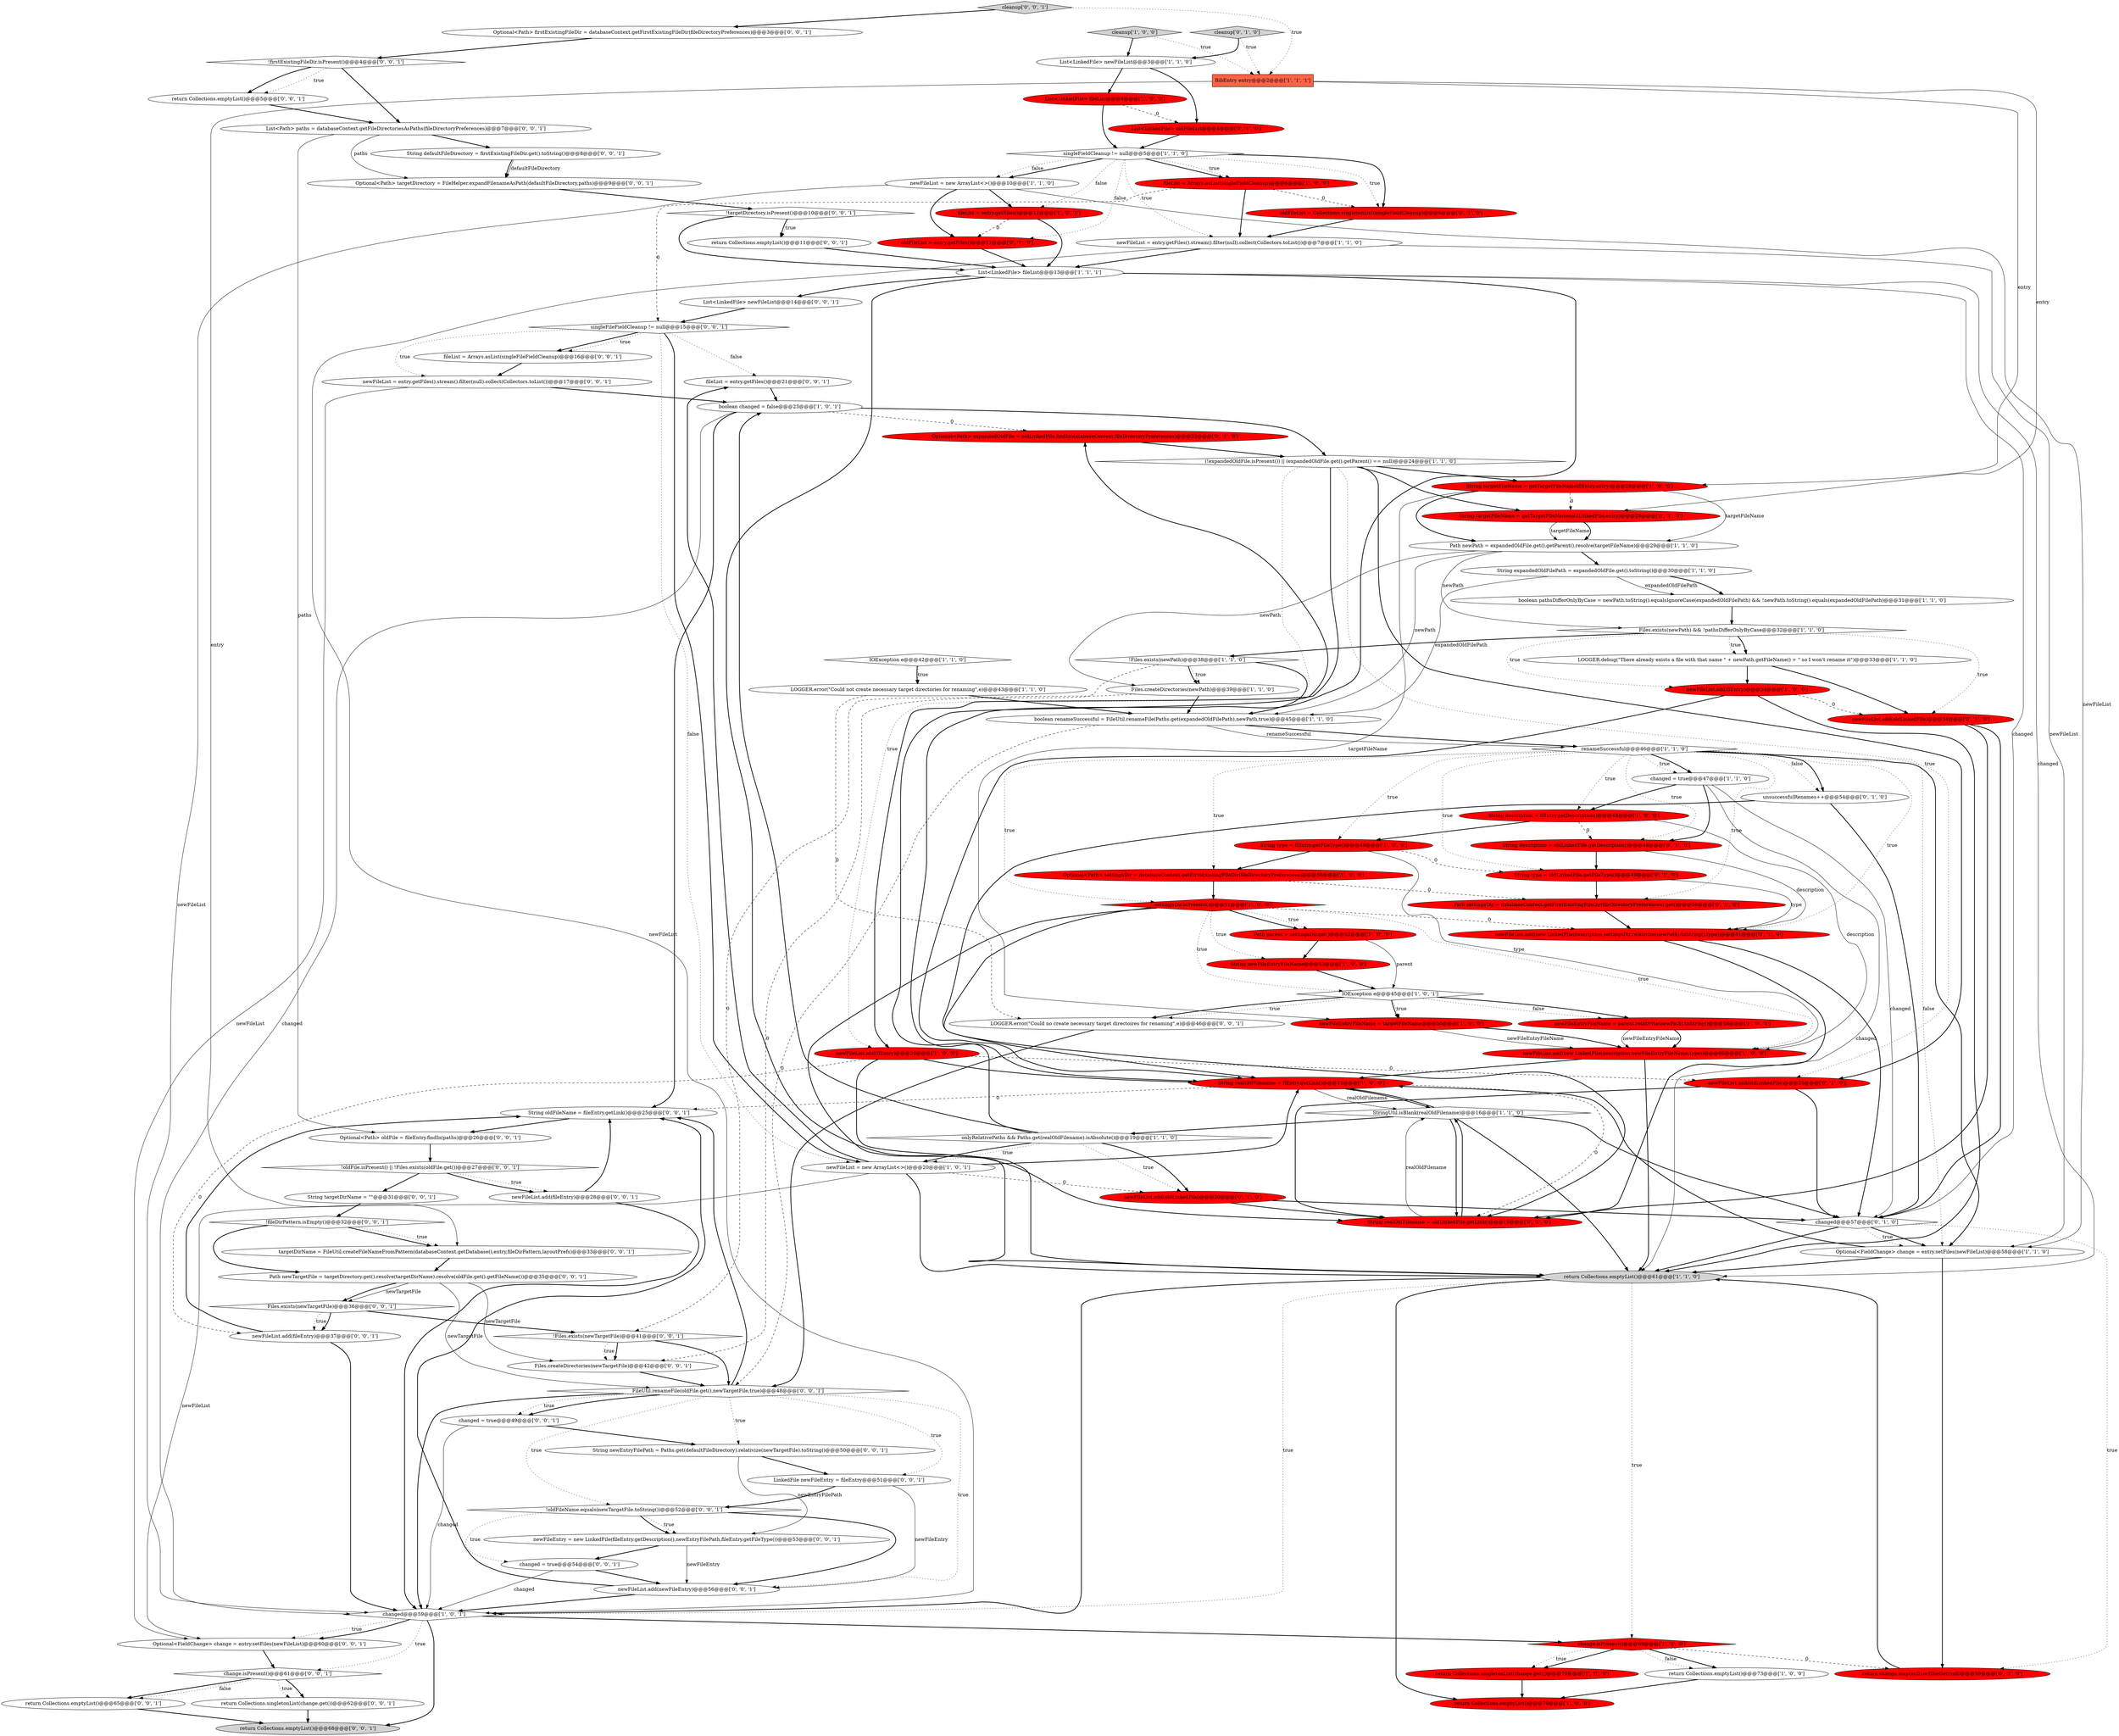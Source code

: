 digraph {
95 [style = filled, label = "Optional<Path> targetDirectory = FileHelper.expandFilenameAsPath(defaultFileDirectory,paths)@@@9@@@['0', '0', '1']", fillcolor = white, shape = ellipse image = "AAA0AAABBB3BBB"];
86 [style = filled, label = "!oldFileName.equals(newTargetFile.toString())@@@52@@@['0', '0', '1']", fillcolor = white, shape = diamond image = "AAA0AAABBB3BBB"];
40 [style = filled, label = "newFileEntryFileName = parent.relativize(newPath).toString()@@@58@@@['1', '0', '0']", fillcolor = red, shape = ellipse image = "AAA1AAABBB1BBB"];
83 [style = filled, label = "FileUtil.renameFile(oldFile.get(),newTargetFile,true)@@@48@@@['0', '0', '1']", fillcolor = white, shape = diamond image = "AAA0AAABBB3BBB"];
29 [style = filled, label = "boolean renameSuccessful = FileUtil.renameFile(Paths.get(expandedOldFilePath),newPath,true)@@@45@@@['1', '1', '0']", fillcolor = white, shape = ellipse image = "AAA0AAABBB1BBB"];
30 [style = filled, label = "LOGGER.error(\"Could not create necessary target directories for renaming\",e)@@@43@@@['1', '1', '0']", fillcolor = white, shape = ellipse image = "AAA0AAABBB1BBB"];
3 [style = filled, label = "Optional<FieldChange> change = entry.setFiles(newFileList)@@@58@@@['1', '1', '0']", fillcolor = white, shape = ellipse image = "AAA0AAABBB1BBB"];
11 [style = filled, label = "String targetFileName = getTargetFileName(flEntry,entry)@@@28@@@['1', '0', '0']", fillcolor = red, shape = ellipse image = "AAA1AAABBB1BBB"];
55 [style = filled, label = "Optional<Path> expandedOldFile = oldLinkedFile.findIn(databaseContext,fileDirectoryPreferences)@@@23@@@['0', '1', '0']", fillcolor = red, shape = ellipse image = "AAA1AAABBB2BBB"];
57 [style = filled, label = "oldFileList = entry.getFiles()@@@11@@@['0', '1', '0']", fillcolor = red, shape = ellipse image = "AAA1AAABBB2BBB"];
79 [style = filled, label = "Files.createDirectories(newTargetFile)@@@42@@@['0', '0', '1']", fillcolor = white, shape = ellipse image = "AAA0AAABBB3BBB"];
51 [style = filled, label = "String type = oldLinkedFile.getFileType()@@@49@@@['0', '1', '0']", fillcolor = red, shape = ellipse image = "AAA1AAABBB2BBB"];
60 [style = filled, label = "newFileList.add(oldLinkedFile)@@@34@@@['0', '1', '0']", fillcolor = red, shape = ellipse image = "AAA1AAABBB2BBB"];
97 [style = filled, label = "Path newTargetFile = targetDirectory.get().resolve(targetDirName).resolve(oldFile.get().getFileName())@@@35@@@['0', '0', '1']", fillcolor = white, shape = ellipse image = "AAA0AAABBB3BBB"];
6 [style = filled, label = "newFileEntryFileName = targetFileName@@@55@@@['1', '0', '0']", fillcolor = red, shape = ellipse image = "AAA1AAABBB1BBB"];
94 [style = filled, label = "singleFileFieldCleanup != null@@@15@@@['0', '0', '1']", fillcolor = white, shape = diamond image = "AAA0AAABBB3BBB"];
42 [style = filled, label = "boolean pathsDifferOnlyByCase = newPath.toString().equalsIgnoreCase(expandedOldFilePath) && !newPath.toString().equals(expandedOldFilePath)@@@31@@@['1', '1', '0']", fillcolor = white, shape = ellipse image = "AAA0AAABBB1BBB"];
5 [style = filled, label = "!Files.exists(newPath)@@@38@@@['1', '1', '0']", fillcolor = white, shape = diamond image = "AAA0AAABBB1BBB"];
17 [style = filled, label = "boolean changed = false@@@23@@@['1', '0', '1']", fillcolor = white, shape = ellipse image = "AAA0AAABBB1BBB"];
92 [style = filled, label = "newFileList.add(fileEntry)@@@37@@@['0', '0', '1']", fillcolor = white, shape = ellipse image = "AAA0AAABBB3BBB"];
84 [style = filled, label = "changed = true@@@49@@@['0', '0', '1']", fillcolor = white, shape = ellipse image = "AAA0AAABBB3BBB"];
63 [style = filled, label = "oldFileList = Collections.singletonList(singleFieldCleanup)@@@6@@@['0', '1', '0']", fillcolor = red, shape = ellipse image = "AAA1AAABBB2BBB"];
93 [style = filled, label = "fileList = entry.getFiles()@@@21@@@['0', '0', '1']", fillcolor = white, shape = ellipse image = "AAA0AAABBB3BBB"];
74 [style = filled, label = "!oldFile.isPresent() || !Files.exists(oldFile.get())@@@27@@@['0', '0', '1']", fillcolor = white, shape = diamond image = "AAA0AAABBB3BBB"];
46 [style = filled, label = "singleFieldCleanup != null@@@5@@@['1', '1', '0']", fillcolor = white, shape = diamond image = "AAA0AAABBB1BBB"];
34 [style = filled, label = "List<LinkedFile> newFileList@@@3@@@['1', '1', '0']", fillcolor = white, shape = ellipse image = "AAA0AAABBB1BBB"];
38 [style = filled, label = "cleanup['1', '0', '0']", fillcolor = lightgray, shape = diamond image = "AAA0AAABBB1BBB"];
36 [style = filled, label = "IOException e@@@42@@@['1', '1', '0']", fillcolor = white, shape = diamond image = "AAA0AAABBB1BBB"];
41 [style = filled, label = "(!expandedOldFile.isPresent()) || (expandedOldFile.get().getParent() == null)@@@24@@@['1', '1', '0']", fillcolor = white, shape = diamond image = "AAA0AAABBB1BBB"];
26 [style = filled, label = "return Collections.emptyList()@@@61@@@['1', '1', '0']", fillcolor = lightgray, shape = ellipse image = "AAA0AAABBB1BBB"];
85 [style = filled, label = "return Collections.emptyList()@@@5@@@['0', '0', '1']", fillcolor = white, shape = ellipse image = "AAA0AAABBB3BBB"];
90 [style = filled, label = "!targetDirectory.isPresent()@@@10@@@['0', '0', '1']", fillcolor = white, shape = diamond image = "AAA0AAABBB3BBB"];
23 [style = filled, label = "Files.exists(newPath) && !pathsDifferOnlyByCase@@@32@@@['1', '1', '0']", fillcolor = white, shape = diamond image = "AAA0AAABBB1BBB"];
64 [style = filled, label = "cleanup['0', '1', '0']", fillcolor = lightgray, shape = diamond image = "AAA0AAABBB2BBB"];
65 [style = filled, label = "String defaultFileDirectory = firstExistingFileDir.get().toString()@@@8@@@['0', '0', '1']", fillcolor = white, shape = ellipse image = "AAA0AAABBB3BBB"];
77 [style = filled, label = "cleanup['0', '0', '1']", fillcolor = lightgray, shape = diamond image = "AAA0AAABBB3BBB"];
18 [style = filled, label = "String newFileEntryFileName@@@53@@@['1', '0', '0']", fillcolor = red, shape = ellipse image = "AAA1AAABBB1BBB"];
99 [style = filled, label = "LOGGER.error(\"Could no create necessary target directoires for renaming\",e)@@@46@@@['0', '0', '1']", fillcolor = white, shape = ellipse image = "AAA0AAABBB3BBB"];
80 [style = filled, label = "newFileList.add(fileEntry)@@@28@@@['0', '0', '1']", fillcolor = white, shape = ellipse image = "AAA0AAABBB3BBB"];
56 [style = filled, label = "String targetFileName = getTargetFileName(oldLinkedFile,entry)@@@28@@@['0', '1', '0']", fillcolor = red, shape = ellipse image = "AAA1AAABBB2BBB"];
7 [style = filled, label = "onlyRelativePaths && Paths.get(realOldFilename).isAbsolute()@@@19@@@['1', '1', '0']", fillcolor = white, shape = diamond image = "AAA0AAABBB1BBB"];
68 [style = filled, label = "String newEntryFilePath = Paths.get(defaultFileDirectory).relativize(newTargetFile).toString()@@@50@@@['0', '0', '1']", fillcolor = white, shape = ellipse image = "AAA0AAABBB3BBB"];
15 [style = filled, label = "List<LinkedFile> fileList@@@4@@@['1', '0', '0']", fillcolor = red, shape = ellipse image = "AAA1AAABBB1BBB"];
89 [style = filled, label = "!firstExistingFileDir.isPresent()@@@4@@@['0', '0', '1']", fillcolor = white, shape = diamond image = "AAA0AAABBB3BBB"];
61 [style = filled, label = "newFileList.add(oldLinkedFile)@@@20@@@['0', '1', '0']", fillcolor = red, shape = ellipse image = "AAA1AAABBB2BBB"];
35 [style = filled, label = "newFileList = entry.getFiles().stream().filter(null).collect(Collectors.toList())@@@7@@@['1', '1', '0']", fillcolor = white, shape = ellipse image = "AAA0AAABBB1BBB"];
45 [style = filled, label = "StringUtil.isBlank(realOldFilename)@@@16@@@['1', '1', '0']", fillcolor = white, shape = diamond image = "AAA0AAABBB1BBB"];
43 [style = filled, label = "changed = true@@@47@@@['1', '1', '0']", fillcolor = white, shape = ellipse image = "AAA0AAABBB1BBB"];
58 [style = filled, label = "Path settingsDir = databaseContext.getFirstExistingFileDir(fileDirectoryPreferences).get()@@@50@@@['0', '1', '0']", fillcolor = red, shape = ellipse image = "AAA1AAABBB2BBB"];
71 [style = filled, label = "List<LinkedFile> newFileList@@@14@@@['0', '0', '1']", fillcolor = white, shape = ellipse image = "AAA0AAABBB3BBB"];
27 [style = filled, label = "List<LinkedFile> fileList@@@13@@@['1', '1', '1']", fillcolor = white, shape = ellipse image = "AAA0AAABBB1BBB"];
50 [style = filled, label = "newFileList.add(oldLinkedFile)@@@25@@@['0', '1', '0']", fillcolor = red, shape = ellipse image = "AAA1AAABBB2BBB"];
2 [style = filled, label = "Optional<Path> settingsDir = databaseContext.getFirstExistingFileDir(fileDirectoryPreferences)@@@50@@@['1', '0', '0']", fillcolor = red, shape = ellipse image = "AAA1AAABBB1BBB"];
14 [style = filled, label = "BibEntry entry@@@2@@@['1', '1', '1']", fillcolor = tomato, shape = box image = "AAA0AAABBB1BBB"];
31 [style = filled, label = "IOException e@@@45@@@['1', '0', '1']", fillcolor = white, shape = diamond image = "AAA0AAABBB1BBB"];
87 [style = filled, label = "String targetDirName = \"\"@@@31@@@['0', '0', '1']", fillcolor = white, shape = ellipse image = "AAA0AAABBB3BBB"];
59 [style = filled, label = "return change.map(null).orElseGet(null)@@@59@@@['0', '1', '0']", fillcolor = red, shape = ellipse image = "AAA1AAABBB2BBB"];
33 [style = filled, label = "return Collections.singletonList(change.get())@@@70@@@['1', '0', '0']", fillcolor = red, shape = ellipse image = "AAA1AAABBB1BBB"];
21 [style = filled, label = "newFileList.add(new LinkedFile(description,newFileEntryFileName,type))@@@60@@@['1', '0', '0']", fillcolor = red, shape = ellipse image = "AAA1AAABBB1BBB"];
4 [style = filled, label = "newFileList.add(flEntry)@@@25@@@['1', '0', '0']", fillcolor = red, shape = ellipse image = "AAA1AAABBB1BBB"];
100 [style = filled, label = "changed = true@@@54@@@['0', '0', '1']", fillcolor = white, shape = ellipse image = "AAA0AAABBB3BBB"];
81 [style = filled, label = "Files.exists(newTargetFile)@@@36@@@['0', '0', '1']", fillcolor = white, shape = diamond image = "AAA0AAABBB3BBB"];
78 [style = filled, label = "!Files.exists(newTargetFile)@@@41@@@['0', '0', '1']", fillcolor = white, shape = diamond image = "AAA0AAABBB3BBB"];
28 [style = filled, label = "LOGGER.debug(\"There already exists a file with that name \" + newPath.getFileName() + \" so I won't rename it\")@@@33@@@['1', '1', '0']", fillcolor = white, shape = ellipse image = "AAA0AAABBB1BBB"];
22 [style = filled, label = "Path parent = settingsDir.get()@@@52@@@['1', '0', '0']", fillcolor = red, shape = ellipse image = "AAA1AAABBB1BBB"];
13 [style = filled, label = "fileList = entry.getFiles()@@@11@@@['1', '0', '0']", fillcolor = red, shape = ellipse image = "AAA1AAABBB1BBB"];
16 [style = filled, label = "newFileList = new ArrayList<>()@@@20@@@['1', '0', '1']", fillcolor = white, shape = ellipse image = "AAA0AAABBB1BBB"];
48 [style = filled, label = "List<LinkedFile> oldFileList@@@4@@@['0', '1', '0']", fillcolor = red, shape = ellipse image = "AAA1AAABBB2BBB"];
49 [style = filled, label = "String description = oldLinkedFile.getDescription()@@@48@@@['0', '1', '0']", fillcolor = red, shape = ellipse image = "AAA1AAABBB2BBB"];
37 [style = filled, label = "return Collections.emptyList()@@@73@@@['1', '0', '0']", fillcolor = white, shape = ellipse image = "AAA0AAABBB1BBB"];
9 [style = filled, label = "String description = flEntry.getDescription()@@@48@@@['1', '0', '0']", fillcolor = red, shape = ellipse image = "AAA1AAABBB1BBB"];
0 [style = filled, label = "changed@@@59@@@['1', '0', '1']", fillcolor = white, shape = diamond image = "AAA0AAABBB1BBB"];
67 [style = filled, label = "!fileDirPattern.isEmpty()@@@32@@@['0', '0', '1']", fillcolor = white, shape = diamond image = "AAA0AAABBB3BBB"];
82 [style = filled, label = "return Collections.emptyList()@@@65@@@['0', '0', '1']", fillcolor = white, shape = ellipse image = "AAA0AAABBB3BBB"];
104 [style = filled, label = "return Collections.emptyList()@@@11@@@['0', '0', '1']", fillcolor = white, shape = ellipse image = "AAA0AAABBB3BBB"];
69 [style = filled, label = "List<Path> paths = databaseContext.getFileDirectoriesAsPaths(fileDirectoryPreferences)@@@7@@@['0', '0', '1']", fillcolor = white, shape = ellipse image = "AAA0AAABBB3BBB"];
76 [style = filled, label = "newFileList.add(newFileEntry)@@@56@@@['0', '0', '1']", fillcolor = white, shape = ellipse image = "AAA0AAABBB3BBB"];
102 [style = filled, label = "LinkedFile newFileEntry = fileEntry@@@51@@@['0', '0', '1']", fillcolor = white, shape = ellipse image = "AAA0AAABBB3BBB"];
54 [style = filled, label = "changed@@@57@@@['0', '1', '0']", fillcolor = white, shape = diamond image = "AAA0AAABBB2BBB"];
75 [style = filled, label = "return Collections.emptyList()@@@68@@@['0', '0', '1']", fillcolor = lightgray, shape = ellipse image = "AAA0AAABBB3BBB"];
25 [style = filled, label = "change.isPresent()@@@69@@@['1', '0', '0']", fillcolor = red, shape = diamond image = "AAA1AAABBB1BBB"];
47 [style = filled, label = "String type = flEntry.getFileType()@@@49@@@['1', '0', '0']", fillcolor = red, shape = ellipse image = "AAA1AAABBB1BBB"];
39 [style = filled, label = "newFileList = new ArrayList<>()@@@10@@@['1', '1', '0']", fillcolor = white, shape = ellipse image = "AAA0AAABBB1BBB"];
12 [style = filled, label = "String expandedOldFilePath = expandedOldFile.get().toString()@@@30@@@['1', '1', '0']", fillcolor = white, shape = ellipse image = "AAA0AAABBB1BBB"];
73 [style = filled, label = "return Collections.singletonList(change.get())@@@62@@@['0', '0', '1']", fillcolor = white, shape = ellipse image = "AAA0AAABBB3BBB"];
32 [style = filled, label = "Files.createDirectories(newPath)@@@39@@@['1', '1', '0']", fillcolor = white, shape = ellipse image = "AAA0AAABBB1BBB"];
88 [style = filled, label = "newFileList = entry.getFiles().stream().filter(null).collect(Collectors.toList())@@@17@@@['0', '0', '1']", fillcolor = white, shape = ellipse image = "AAA0AAABBB3BBB"];
101 [style = filled, label = "targetDirName = FileUtil.createFileNameFromPattern(databaseContext.getDatabase(),entry,fileDirPattern,layoutPrefs)@@@33@@@['0', '0', '1']", fillcolor = white, shape = ellipse image = "AAA0AAABBB3BBB"];
96 [style = filled, label = "Optional<Path> oldFile = fileEntry.findIn(paths)@@@26@@@['0', '0', '1']", fillcolor = white, shape = ellipse image = "AAA0AAABBB3BBB"];
103 [style = filled, label = "Optional<FieldChange> change = entry.setFiles(newFileList)@@@60@@@['0', '0', '1']", fillcolor = white, shape = ellipse image = "AAA0AAABBB3BBB"];
10 [style = filled, label = "newFileList.add(flEntry)@@@34@@@['1', '0', '0']", fillcolor = red, shape = ellipse image = "AAA1AAABBB1BBB"];
44 [style = filled, label = "fileList = Arrays.asList(singleFieldCleanup)@@@6@@@['1', '0', '0']", fillcolor = red, shape = ellipse image = "AAA1AAABBB1BBB"];
62 [style = filled, label = "newFileList.add(new LinkedFile(description,settingsDir.relativize(newPath).toString(),type))@@@51@@@['0', '1', '0']", fillcolor = red, shape = ellipse image = "AAA1AAABBB2BBB"];
20 [style = filled, label = "Path newPath = expandedOldFile.get().getParent().resolve(targetFileName)@@@29@@@['1', '1', '0']", fillcolor = white, shape = ellipse image = "AAA0AAABBB1BBB"];
19 [style = filled, label = "settingsDir.isPresent()@@@51@@@['1', '0', '0']", fillcolor = red, shape = diamond image = "AAA1AAABBB1BBB"];
1 [style = filled, label = "return Collections.emptyList()@@@76@@@['1', '0', '0']", fillcolor = red, shape = ellipse image = "AAA1AAABBB1BBB"];
52 [style = filled, label = "String realOldFilename = oldLinkedFile.getLink()@@@15@@@['0', '1', '0']", fillcolor = red, shape = ellipse image = "AAA1AAABBB2BBB"];
72 [style = filled, label = "change.isPresent()@@@61@@@['0', '0', '1']", fillcolor = white, shape = diamond image = "AAA0AAABBB3BBB"];
98 [style = filled, label = "newFileEntry = new LinkedFile(fileEntry.getDescription(),newEntryFilePath,fileEntry.getFileType())@@@53@@@['0', '0', '1']", fillcolor = white, shape = ellipse image = "AAA0AAABBB3BBB"];
70 [style = filled, label = "Optional<Path> firstExistingFileDir = databaseContext.getFirstExistingFileDir(fileDirectoryPreferences)@@@3@@@['0', '0', '1']", fillcolor = white, shape = ellipse image = "AAA0AAABBB3BBB"];
8 [style = filled, label = "String realOldFilename = flEntry.getLink()@@@15@@@['1', '0', '0']", fillcolor = red, shape = ellipse image = "AAA1AAABBB1BBB"];
91 [style = filled, label = "String oldFileName = fileEntry.getLink()@@@25@@@['0', '0', '1']", fillcolor = white, shape = ellipse image = "AAA0AAABBB3BBB"];
24 [style = filled, label = "renameSuccessful@@@46@@@['1', '1', '0']", fillcolor = white, shape = diamond image = "AAA0AAABBB1BBB"];
53 [style = filled, label = "unsuccessfulRenames++@@@54@@@['0', '1', '0']", fillcolor = white, shape = ellipse image = "AAA0AAABBB2BBB"];
66 [style = filled, label = "fileList = Arrays.asList(singleFileFieldCleanup)@@@16@@@['0', '0', '1']", fillcolor = white, shape = ellipse image = "AAA0AAABBB3BBB"];
42->23 [style = bold, label=""];
80->0 [style = bold, label=""];
83->91 [style = bold, label=""];
83->84 [style = bold, label=""];
85->69 [style = bold, label=""];
32->79 [style = dashed, label="0"];
76->0 [style = bold, label=""];
102->76 [style = solid, label="newFileEntry"];
25->33 [style = bold, label=""];
38->14 [style = dotted, label="true"];
24->62 [style = dotted, label="true"];
31->99 [style = dotted, label="true"];
97->83 [style = solid, label="newTargetFile"];
100->76 [style = bold, label=""];
91->96 [style = bold, label=""];
62->54 [style = bold, label=""];
44->35 [style = bold, label=""];
5->32 [style = dotted, label="true"];
67->101 [style = bold, label=""];
99->83 [style = bold, label=""];
24->53 [style = dotted, label="false"];
74->80 [style = dotted, label="true"];
81->78 [style = bold, label=""];
4->92 [style = dashed, label="0"];
34->15 [style = bold, label=""];
21->8 [style = bold, label=""];
24->43 [style = dotted, label="true"];
49->51 [style = bold, label=""];
0->75 [style = bold, label=""];
12->42 [style = bold, label=""];
41->11 [style = bold, label=""];
24->43 [style = bold, label=""];
53->54 [style = bold, label=""];
73->75 [style = bold, label=""];
24->3 [style = dotted, label="false"];
81->92 [style = dotted, label="true"];
72->82 [style = bold, label=""];
30->29 [style = bold, label=""];
47->51 [style = dashed, label="0"];
77->70 [style = bold, label=""];
71->94 [style = bold, label=""];
45->7 [style = bold, label=""];
14->101 [style = solid, label="entry"];
29->24 [style = solid, label="renameSuccessful"];
16->61 [style = dashed, label="0"];
23->28 [style = bold, label=""];
97->81 [style = solid, label="newTargetFile"];
39->57 [style = bold, label=""];
81->92 [style = bold, label=""];
21->26 [style = bold, label=""];
104->27 [style = bold, label=""];
66->88 [style = bold, label=""];
83->76 [style = dotted, label="true"];
58->62 [style = bold, label=""];
86->98 [style = dotted, label="true"];
31->6 [style = bold, label=""];
83->68 [style = dotted, label="true"];
10->8 [style = bold, label=""];
0->25 [style = bold, label=""];
77->14 [style = dotted, label="true"];
72->73 [style = bold, label=""];
51->62 [style = solid, label="type"];
7->16 [style = bold, label=""];
82->75 [style = bold, label=""];
7->16 [style = dotted, label="true"];
9->47 [style = bold, label=""];
88->103 [style = solid, label="newFileList"];
31->40 [style = bold, label=""];
4->8 [style = bold, label=""];
64->34 [style = bold, label=""];
90->104 [style = bold, label=""];
40->21 [style = solid, label="newFileEntryFileName"];
89->85 [style = dotted, label="true"];
68->102 [style = bold, label=""];
54->3 [style = bold, label=""];
50->54 [style = bold, label=""];
11->20 [style = solid, label="targetFileName"];
24->53 [style = bold, label=""];
19->62 [style = dashed, label="0"];
54->26 [style = bold, label=""];
59->26 [style = bold, label=""];
46->13 [style = dotted, label="false"];
79->83 [style = bold, label=""];
5->29 [style = bold, label=""];
14->11 [style = solid, label="entry"];
18->31 [style = bold, label=""];
29->83 [style = dashed, label="0"];
94->16 [style = bold, label=""];
69->96 [style = solid, label="paths"];
68->98 [style = solid, label="newEntryFilePath"];
55->41 [style = bold, label=""];
16->93 [style = bold, label=""];
34->48 [style = bold, label=""];
20->23 [style = solid, label="newPath"];
65->95 [style = solid, label="defaultFileDirectory"];
53->52 [style = bold, label=""];
17->41 [style = bold, label=""];
26->1 [style = bold, label=""];
37->1 [style = bold, label=""];
61->52 [style = bold, label=""];
89->85 [style = bold, label=""];
31->6 [style = dotted, label="true"];
16->26 [style = bold, label=""];
86->100 [style = dotted, label="true"];
41->4 [style = bold, label=""];
52->45 [style = bold, label=""];
35->3 [style = solid, label="newFileList"];
10->26 [style = bold, label=""];
19->21 [style = dotted, label="true"];
46->39 [style = bold, label=""];
51->58 [style = bold, label=""];
7->55 [style = bold, label=""];
6->21 [style = solid, label="newFileEntryFileName"];
74->87 [style = bold, label=""];
46->57 [style = dotted, label="false"];
54->59 [style = dotted, label="true"];
8->91 [style = dashed, label="0"];
52->45 [style = solid, label="realOldFilename"];
36->30 [style = bold, label=""];
26->0 [style = bold, label=""];
22->18 [style = bold, label=""];
11->6 [style = solid, label="targetFileName"];
46->63 [style = bold, label=""];
7->61 [style = dotted, label="true"];
84->68 [style = bold, label=""];
67->101 [style = dotted, label="true"];
25->37 [style = bold, label=""];
94->66 [style = bold, label=""];
65->95 [style = bold, label=""];
19->26 [style = bold, label=""];
20->29 [style = solid, label="newPath"];
92->0 [style = bold, label=""];
72->73 [style = dotted, label="true"];
47->2 [style = bold, label=""];
4->50 [style = dashed, label="0"];
98->76 [style = solid, label="newFileEntry"];
19->22 [style = dotted, label="true"];
8->45 [style = solid, label="realOldFilename"];
13->57 [style = dashed, label="0"];
24->19 [style = dotted, label="true"];
27->71 [style = bold, label=""];
46->63 [style = dotted, label="true"];
83->86 [style = dotted, label="true"];
56->20 [style = solid, label="targetFileName"];
45->52 [style = bold, label=""];
19->22 [style = bold, label=""];
86->76 [style = bold, label=""];
27->8 [style = bold, label=""];
24->3 [style = bold, label=""];
41->50 [style = bold, label=""];
80->91 [style = bold, label=""];
14->56 [style = solid, label="entry"];
40->21 [style = bold, label=""];
24->58 [style = dotted, label="true"];
24->51 [style = dotted, label="true"];
46->44 [style = bold, label=""];
60->54 [style = bold, label=""];
72->82 [style = dotted, label="false"];
9->21 [style = solid, label="description"];
7->17 [style = bold, label=""];
23->5 [style = bold, label=""];
16->8 [style = bold, label=""];
2->58 [style = dashed, label="0"];
41->50 [style = dotted, label="true"];
46->35 [style = dotted, label="true"];
24->49 [style = dotted, label="true"];
39->13 [style = bold, label=""];
24->47 [style = dotted, label="true"];
6->21 [style = bold, label=""];
23->28 [style = dotted, label="true"];
78->79 [style = bold, label=""];
19->18 [style = dotted, label="true"];
3->26 [style = bold, label=""];
15->48 [style = dashed, label="0"];
95->90 [style = bold, label=""];
27->54 [style = solid, label="changed"];
96->74 [style = bold, label=""];
76->91 [style = bold, label=""];
97->81 [style = bold, label=""];
98->100 [style = bold, label=""];
43->9 [style = bold, label=""];
27->52 [style = bold, label=""];
48->46 [style = bold, label=""];
90->104 [style = dotted, label="true"];
5->32 [style = bold, label=""];
20->32 [style = solid, label="newPath"];
23->10 [style = dotted, label="true"];
13->27 [style = bold, label=""];
101->97 [style = bold, label=""];
41->4 [style = dotted, label="true"];
92->91 [style = bold, label=""];
28->60 [style = bold, label=""];
102->86 [style = bold, label=""];
3->8 [style = bold, label=""];
8->45 [style = bold, label=""];
45->8 [style = bold, label=""];
67->97 [style = bold, label=""];
87->67 [style = bold, label=""];
103->72 [style = bold, label=""];
39->3 [style = solid, label="newFileList"];
38->34 [style = bold, label=""];
25->37 [style = dotted, label="false"];
83->84 [style = dotted, label="true"];
30->99 [style = dashed, label="0"];
94->88 [style = dotted, label="true"];
86->98 [style = bold, label=""];
17->55 [style = dashed, label="0"];
61->54 [style = bold, label=""];
60->52 [style = bold, label=""];
46->39 [style = dotted, label="false"];
43->26 [style = solid, label="changed"];
43->54 [style = solid, label="changed"];
16->103 [style = solid, label="newFileList"];
69->95 [style = solid, label="paths"];
93->17 [style = bold, label=""];
31->99 [style = bold, label=""];
36->30 [style = dotted, label="true"];
19->31 [style = dotted, label="true"];
0->103 [style = dotted, label="true"];
8->52 [style = dashed, label="0"];
97->79 [style = solid, label="newTargetFile"];
49->62 [style = solid, label="description"];
69->65 [style = bold, label=""];
25->33 [style = dotted, label="true"];
11->20 [style = bold, label=""];
35->27 [style = bold, label=""];
78->79 [style = dotted, label="true"];
2->19 [style = bold, label=""];
83->102 [style = dotted, label="true"];
28->10 [style = bold, label=""];
17->0 [style = solid, label="changed"];
11->56 [style = dashed, label="0"];
100->0 [style = solid, label="changed"];
70->89 [style = bold, label=""];
89->69 [style = bold, label=""];
26->25 [style = dotted, label="true"];
62->52 [style = bold, label=""];
27->26 [style = solid, label="changed"];
83->0 [style = bold, label=""];
35->0 [style = solid, label="newFileList"];
0->72 [style = dotted, label="true"];
4->26 [style = bold, label=""];
24->9 [style = dotted, label="true"];
41->56 [style = bold, label=""];
44->63 [style = dashed, label="0"];
33->1 [style = bold, label=""];
78->83 [style = bold, label=""];
46->44 [style = dotted, label="true"];
5->78 [style = dashed, label="0"];
9->49 [style = dashed, label="0"];
12->42 [style = solid, label="expandedOldFilePath"];
84->0 [style = solid, label="changed"];
74->80 [style = bold, label=""];
54->3 [style = dotted, label="true"];
47->21 [style = solid, label="type"];
50->52 [style = bold, label=""];
19->8 [style = bold, label=""];
25->59 [style = dashed, label="0"];
22->31 [style = solid, label="parent"];
23->60 [style = dotted, label="true"];
32->29 [style = bold, label=""];
45->54 [style = bold, label=""];
17->91 [style = bold, label=""];
94->93 [style = dotted, label="false"];
57->27 [style = bold, label=""];
44->94 [style = dashed, label="0"];
3->59 [style = bold, label=""];
94->16 [style = dotted, label="false"];
20->12 [style = bold, label=""];
10->60 [style = dashed, label="0"];
39->0 [style = solid, label="newFileList"];
90->27 [style = bold, label=""];
94->66 [style = dotted, label="true"];
15->46 [style = bold, label=""];
43->49 [style = bold, label=""];
45->26 [style = bold, label=""];
88->17 [style = bold, label=""];
7->61 [style = bold, label=""];
56->20 [style = bold, label=""];
12->29 [style = solid, label="expandedOldFilePath"];
24->2 [style = dotted, label="true"];
31->40 [style = dotted, label="false"];
29->24 [style = bold, label=""];
64->14 [style = dotted, label="true"];
0->103 [style = bold, label=""];
63->35 [style = bold, label=""];
26->0 [style = dotted, label="true"];
}
